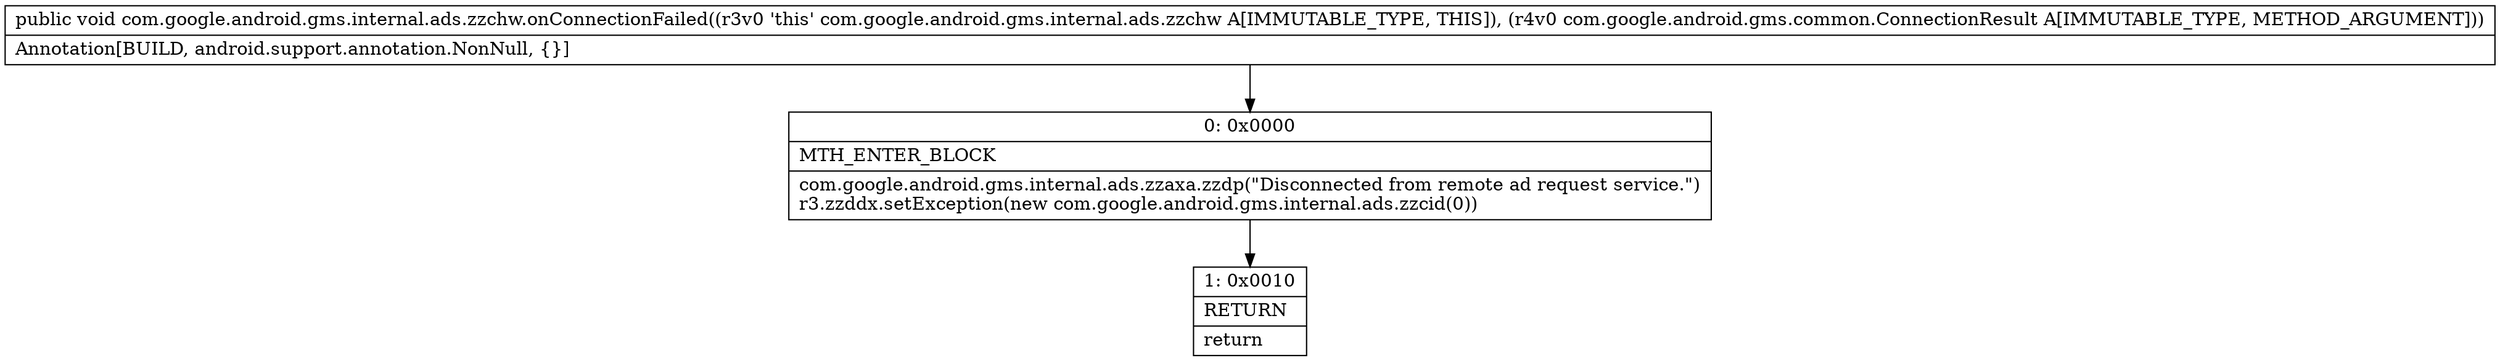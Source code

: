 digraph "CFG forcom.google.android.gms.internal.ads.zzchw.onConnectionFailed(Lcom\/google\/android\/gms\/common\/ConnectionResult;)V" {
Node_0 [shape=record,label="{0\:\ 0x0000|MTH_ENTER_BLOCK\l|com.google.android.gms.internal.ads.zzaxa.zzdp(\"Disconnected from remote ad request service.\")\lr3.zzddx.setException(new com.google.android.gms.internal.ads.zzcid(0))\l}"];
Node_1 [shape=record,label="{1\:\ 0x0010|RETURN\l|return\l}"];
MethodNode[shape=record,label="{public void com.google.android.gms.internal.ads.zzchw.onConnectionFailed((r3v0 'this' com.google.android.gms.internal.ads.zzchw A[IMMUTABLE_TYPE, THIS]), (r4v0 com.google.android.gms.common.ConnectionResult A[IMMUTABLE_TYPE, METHOD_ARGUMENT]))  | Annotation[BUILD, android.support.annotation.NonNull, \{\}]\l}"];
MethodNode -> Node_0;
Node_0 -> Node_1;
}


